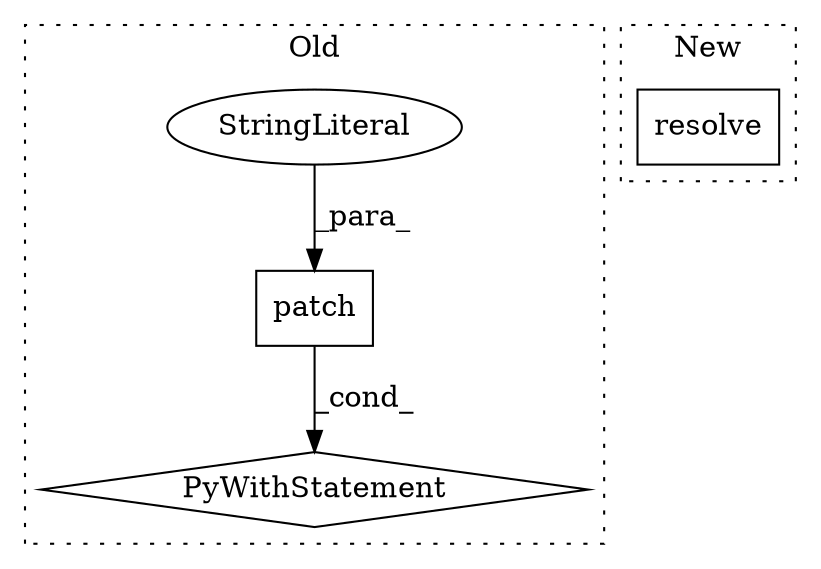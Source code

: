 digraph G {
subgraph cluster0 {
1 [label="PyWithStatement" a="104" s="8590,8645" l="10,2" shape="diamond"];
3 [label="patch" a="32" s="8600,8644" l="6,1" shape="box"];
4 [label="StringLiteral" a="45" s="8606" l="33" shape="ellipse"];
label = "Old";
style="dotted";
}
subgraph cluster1 {
2 [label="resolve" a="32" s="5430" l="9" shape="box"];
label = "New";
style="dotted";
}
3 -> 1 [label="_cond_"];
4 -> 3 [label="_para_"];
}